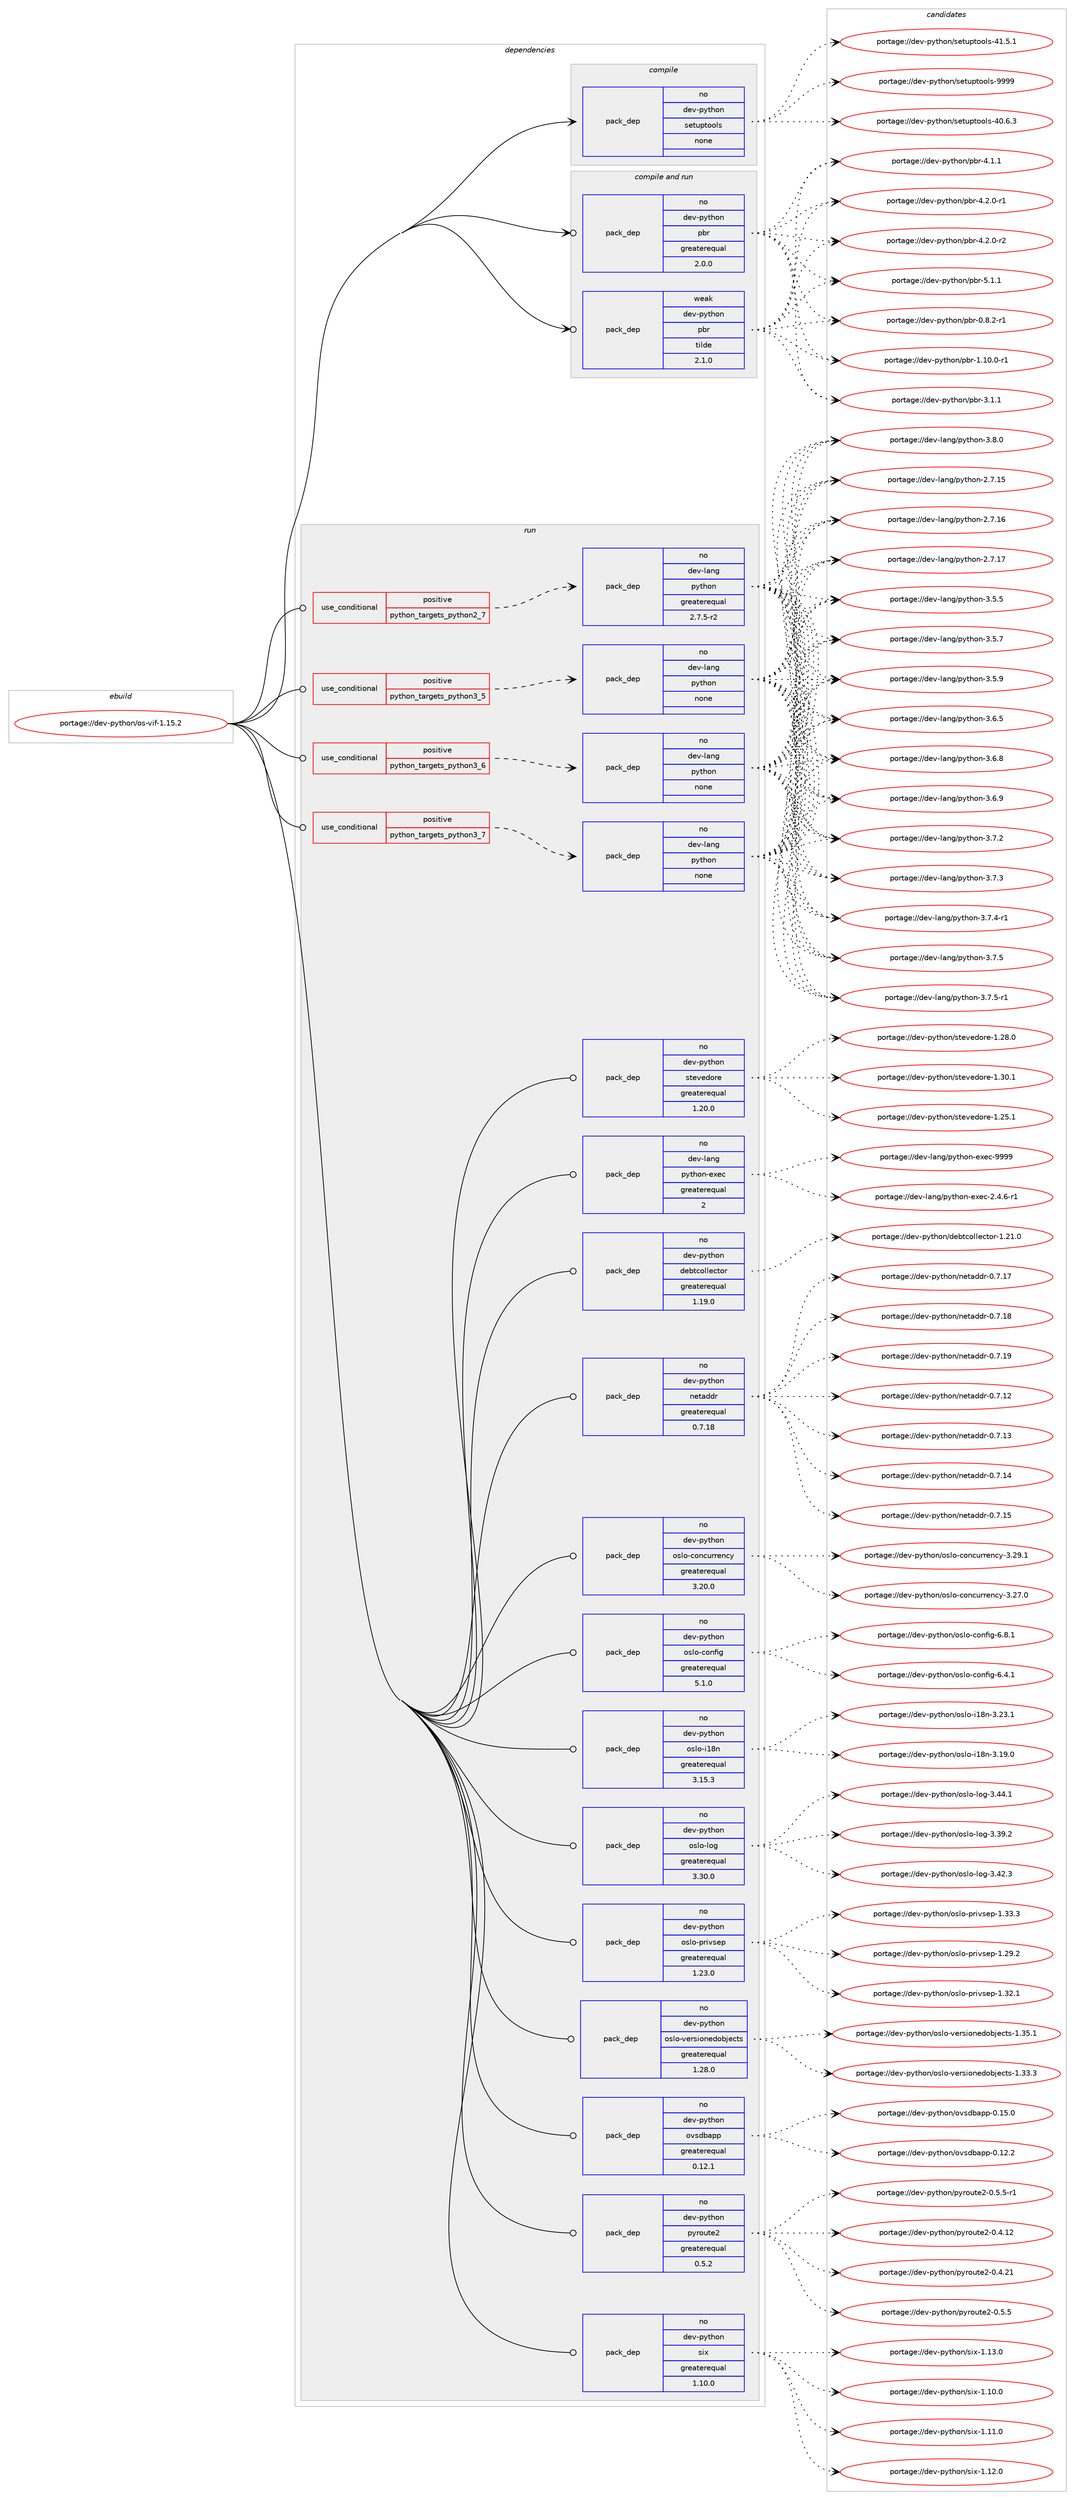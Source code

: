 digraph prolog {

# *************
# Graph options
# *************

newrank=true;
concentrate=true;
compound=true;
graph [rankdir=LR,fontname=Helvetica,fontsize=10,ranksep=1.5];#, ranksep=2.5, nodesep=0.2];
edge  [arrowhead=vee];
node  [fontname=Helvetica,fontsize=10];

# **********
# The ebuild
# **********

subgraph cluster_leftcol {
color=gray;
rank=same;
label=<<i>ebuild</i>>;
id [label="portage://dev-python/os-vif-1.15.2", color=red, width=4, href="../dev-python/os-vif-1.15.2.svg"];
}

# ****************
# The dependencies
# ****************

subgraph cluster_midcol {
color=gray;
label=<<i>dependencies</i>>;
subgraph cluster_compile {
fillcolor="#eeeeee";
style=filled;
label=<<i>compile</i>>;
subgraph pack116955 {
dependency153229 [label=<<TABLE BORDER="0" CELLBORDER="1" CELLSPACING="0" CELLPADDING="4" WIDTH="220"><TR><TD ROWSPAN="6" CELLPADDING="30">pack_dep</TD></TR><TR><TD WIDTH="110">no</TD></TR><TR><TD>dev-python</TD></TR><TR><TD>setuptools</TD></TR><TR><TD>none</TD></TR><TR><TD></TD></TR></TABLE>>, shape=none, color=blue];
}
id:e -> dependency153229:w [weight=20,style="solid",arrowhead="vee"];
}
subgraph cluster_compileandrun {
fillcolor="#eeeeee";
style=filled;
label=<<i>compile and run</i>>;
subgraph pack116956 {
dependency153230 [label=<<TABLE BORDER="0" CELLBORDER="1" CELLSPACING="0" CELLPADDING="4" WIDTH="220"><TR><TD ROWSPAN="6" CELLPADDING="30">pack_dep</TD></TR><TR><TD WIDTH="110">no</TD></TR><TR><TD>dev-python</TD></TR><TR><TD>pbr</TD></TR><TR><TD>greaterequal</TD></TR><TR><TD>2.0.0</TD></TR></TABLE>>, shape=none, color=blue];
}
id:e -> dependency153230:w [weight=20,style="solid",arrowhead="odotvee"];
subgraph pack116957 {
dependency153231 [label=<<TABLE BORDER="0" CELLBORDER="1" CELLSPACING="0" CELLPADDING="4" WIDTH="220"><TR><TD ROWSPAN="6" CELLPADDING="30">pack_dep</TD></TR><TR><TD WIDTH="110">weak</TD></TR><TR><TD>dev-python</TD></TR><TR><TD>pbr</TD></TR><TR><TD>tilde</TD></TR><TR><TD>2.1.0</TD></TR></TABLE>>, shape=none, color=blue];
}
id:e -> dependency153231:w [weight=20,style="solid",arrowhead="odotvee"];
}
subgraph cluster_run {
fillcolor="#eeeeee";
style=filled;
label=<<i>run</i>>;
subgraph cond32947 {
dependency153232 [label=<<TABLE BORDER="0" CELLBORDER="1" CELLSPACING="0" CELLPADDING="4"><TR><TD ROWSPAN="3" CELLPADDING="10">use_conditional</TD></TR><TR><TD>positive</TD></TR><TR><TD>python_targets_python2_7</TD></TR></TABLE>>, shape=none, color=red];
subgraph pack116958 {
dependency153233 [label=<<TABLE BORDER="0" CELLBORDER="1" CELLSPACING="0" CELLPADDING="4" WIDTH="220"><TR><TD ROWSPAN="6" CELLPADDING="30">pack_dep</TD></TR><TR><TD WIDTH="110">no</TD></TR><TR><TD>dev-lang</TD></TR><TR><TD>python</TD></TR><TR><TD>greaterequal</TD></TR><TR><TD>2.7.5-r2</TD></TR></TABLE>>, shape=none, color=blue];
}
dependency153232:e -> dependency153233:w [weight=20,style="dashed",arrowhead="vee"];
}
id:e -> dependency153232:w [weight=20,style="solid",arrowhead="odot"];
subgraph cond32948 {
dependency153234 [label=<<TABLE BORDER="0" CELLBORDER="1" CELLSPACING="0" CELLPADDING="4"><TR><TD ROWSPAN="3" CELLPADDING="10">use_conditional</TD></TR><TR><TD>positive</TD></TR><TR><TD>python_targets_python3_5</TD></TR></TABLE>>, shape=none, color=red];
subgraph pack116959 {
dependency153235 [label=<<TABLE BORDER="0" CELLBORDER="1" CELLSPACING="0" CELLPADDING="4" WIDTH="220"><TR><TD ROWSPAN="6" CELLPADDING="30">pack_dep</TD></TR><TR><TD WIDTH="110">no</TD></TR><TR><TD>dev-lang</TD></TR><TR><TD>python</TD></TR><TR><TD>none</TD></TR><TR><TD></TD></TR></TABLE>>, shape=none, color=blue];
}
dependency153234:e -> dependency153235:w [weight=20,style="dashed",arrowhead="vee"];
}
id:e -> dependency153234:w [weight=20,style="solid",arrowhead="odot"];
subgraph cond32949 {
dependency153236 [label=<<TABLE BORDER="0" CELLBORDER="1" CELLSPACING="0" CELLPADDING="4"><TR><TD ROWSPAN="3" CELLPADDING="10">use_conditional</TD></TR><TR><TD>positive</TD></TR><TR><TD>python_targets_python3_6</TD></TR></TABLE>>, shape=none, color=red];
subgraph pack116960 {
dependency153237 [label=<<TABLE BORDER="0" CELLBORDER="1" CELLSPACING="0" CELLPADDING="4" WIDTH="220"><TR><TD ROWSPAN="6" CELLPADDING="30">pack_dep</TD></TR><TR><TD WIDTH="110">no</TD></TR><TR><TD>dev-lang</TD></TR><TR><TD>python</TD></TR><TR><TD>none</TD></TR><TR><TD></TD></TR></TABLE>>, shape=none, color=blue];
}
dependency153236:e -> dependency153237:w [weight=20,style="dashed",arrowhead="vee"];
}
id:e -> dependency153236:w [weight=20,style="solid",arrowhead="odot"];
subgraph cond32950 {
dependency153238 [label=<<TABLE BORDER="0" CELLBORDER="1" CELLSPACING="0" CELLPADDING="4"><TR><TD ROWSPAN="3" CELLPADDING="10">use_conditional</TD></TR><TR><TD>positive</TD></TR><TR><TD>python_targets_python3_7</TD></TR></TABLE>>, shape=none, color=red];
subgraph pack116961 {
dependency153239 [label=<<TABLE BORDER="0" CELLBORDER="1" CELLSPACING="0" CELLPADDING="4" WIDTH="220"><TR><TD ROWSPAN="6" CELLPADDING="30">pack_dep</TD></TR><TR><TD WIDTH="110">no</TD></TR><TR><TD>dev-lang</TD></TR><TR><TD>python</TD></TR><TR><TD>none</TD></TR><TR><TD></TD></TR></TABLE>>, shape=none, color=blue];
}
dependency153238:e -> dependency153239:w [weight=20,style="dashed",arrowhead="vee"];
}
id:e -> dependency153238:w [weight=20,style="solid",arrowhead="odot"];
subgraph pack116962 {
dependency153240 [label=<<TABLE BORDER="0" CELLBORDER="1" CELLSPACING="0" CELLPADDING="4" WIDTH="220"><TR><TD ROWSPAN="6" CELLPADDING="30">pack_dep</TD></TR><TR><TD WIDTH="110">no</TD></TR><TR><TD>dev-lang</TD></TR><TR><TD>python-exec</TD></TR><TR><TD>greaterequal</TD></TR><TR><TD>2</TD></TR></TABLE>>, shape=none, color=blue];
}
id:e -> dependency153240:w [weight=20,style="solid",arrowhead="odot"];
subgraph pack116963 {
dependency153241 [label=<<TABLE BORDER="0" CELLBORDER="1" CELLSPACING="0" CELLPADDING="4" WIDTH="220"><TR><TD ROWSPAN="6" CELLPADDING="30">pack_dep</TD></TR><TR><TD WIDTH="110">no</TD></TR><TR><TD>dev-python</TD></TR><TR><TD>debtcollector</TD></TR><TR><TD>greaterequal</TD></TR><TR><TD>1.19.0</TD></TR></TABLE>>, shape=none, color=blue];
}
id:e -> dependency153241:w [weight=20,style="solid",arrowhead="odot"];
subgraph pack116964 {
dependency153242 [label=<<TABLE BORDER="0" CELLBORDER="1" CELLSPACING="0" CELLPADDING="4" WIDTH="220"><TR><TD ROWSPAN="6" CELLPADDING="30">pack_dep</TD></TR><TR><TD WIDTH="110">no</TD></TR><TR><TD>dev-python</TD></TR><TR><TD>netaddr</TD></TR><TR><TD>greaterequal</TD></TR><TR><TD>0.7.18</TD></TR></TABLE>>, shape=none, color=blue];
}
id:e -> dependency153242:w [weight=20,style="solid",arrowhead="odot"];
subgraph pack116965 {
dependency153243 [label=<<TABLE BORDER="0" CELLBORDER="1" CELLSPACING="0" CELLPADDING="4" WIDTH="220"><TR><TD ROWSPAN="6" CELLPADDING="30">pack_dep</TD></TR><TR><TD WIDTH="110">no</TD></TR><TR><TD>dev-python</TD></TR><TR><TD>oslo-concurrency</TD></TR><TR><TD>greaterequal</TD></TR><TR><TD>3.20.0</TD></TR></TABLE>>, shape=none, color=blue];
}
id:e -> dependency153243:w [weight=20,style="solid",arrowhead="odot"];
subgraph pack116966 {
dependency153244 [label=<<TABLE BORDER="0" CELLBORDER="1" CELLSPACING="0" CELLPADDING="4" WIDTH="220"><TR><TD ROWSPAN="6" CELLPADDING="30">pack_dep</TD></TR><TR><TD WIDTH="110">no</TD></TR><TR><TD>dev-python</TD></TR><TR><TD>oslo-config</TD></TR><TR><TD>greaterequal</TD></TR><TR><TD>5.1.0</TD></TR></TABLE>>, shape=none, color=blue];
}
id:e -> dependency153244:w [weight=20,style="solid",arrowhead="odot"];
subgraph pack116967 {
dependency153245 [label=<<TABLE BORDER="0" CELLBORDER="1" CELLSPACING="0" CELLPADDING="4" WIDTH="220"><TR><TD ROWSPAN="6" CELLPADDING="30">pack_dep</TD></TR><TR><TD WIDTH="110">no</TD></TR><TR><TD>dev-python</TD></TR><TR><TD>oslo-i18n</TD></TR><TR><TD>greaterequal</TD></TR><TR><TD>3.15.3</TD></TR></TABLE>>, shape=none, color=blue];
}
id:e -> dependency153245:w [weight=20,style="solid",arrowhead="odot"];
subgraph pack116968 {
dependency153246 [label=<<TABLE BORDER="0" CELLBORDER="1" CELLSPACING="0" CELLPADDING="4" WIDTH="220"><TR><TD ROWSPAN="6" CELLPADDING="30">pack_dep</TD></TR><TR><TD WIDTH="110">no</TD></TR><TR><TD>dev-python</TD></TR><TR><TD>oslo-log</TD></TR><TR><TD>greaterequal</TD></TR><TR><TD>3.30.0</TD></TR></TABLE>>, shape=none, color=blue];
}
id:e -> dependency153246:w [weight=20,style="solid",arrowhead="odot"];
subgraph pack116969 {
dependency153247 [label=<<TABLE BORDER="0" CELLBORDER="1" CELLSPACING="0" CELLPADDING="4" WIDTH="220"><TR><TD ROWSPAN="6" CELLPADDING="30">pack_dep</TD></TR><TR><TD WIDTH="110">no</TD></TR><TR><TD>dev-python</TD></TR><TR><TD>oslo-privsep</TD></TR><TR><TD>greaterequal</TD></TR><TR><TD>1.23.0</TD></TR></TABLE>>, shape=none, color=blue];
}
id:e -> dependency153247:w [weight=20,style="solid",arrowhead="odot"];
subgraph pack116970 {
dependency153248 [label=<<TABLE BORDER="0" CELLBORDER="1" CELLSPACING="0" CELLPADDING="4" WIDTH="220"><TR><TD ROWSPAN="6" CELLPADDING="30">pack_dep</TD></TR><TR><TD WIDTH="110">no</TD></TR><TR><TD>dev-python</TD></TR><TR><TD>oslo-versionedobjects</TD></TR><TR><TD>greaterequal</TD></TR><TR><TD>1.28.0</TD></TR></TABLE>>, shape=none, color=blue];
}
id:e -> dependency153248:w [weight=20,style="solid",arrowhead="odot"];
subgraph pack116971 {
dependency153249 [label=<<TABLE BORDER="0" CELLBORDER="1" CELLSPACING="0" CELLPADDING="4" WIDTH="220"><TR><TD ROWSPAN="6" CELLPADDING="30">pack_dep</TD></TR><TR><TD WIDTH="110">no</TD></TR><TR><TD>dev-python</TD></TR><TR><TD>ovsdbapp</TD></TR><TR><TD>greaterequal</TD></TR><TR><TD>0.12.1</TD></TR></TABLE>>, shape=none, color=blue];
}
id:e -> dependency153249:w [weight=20,style="solid",arrowhead="odot"];
subgraph pack116972 {
dependency153250 [label=<<TABLE BORDER="0" CELLBORDER="1" CELLSPACING="0" CELLPADDING="4" WIDTH="220"><TR><TD ROWSPAN="6" CELLPADDING="30">pack_dep</TD></TR><TR><TD WIDTH="110">no</TD></TR><TR><TD>dev-python</TD></TR><TR><TD>pyroute2</TD></TR><TR><TD>greaterequal</TD></TR><TR><TD>0.5.2</TD></TR></TABLE>>, shape=none, color=blue];
}
id:e -> dependency153250:w [weight=20,style="solid",arrowhead="odot"];
subgraph pack116973 {
dependency153251 [label=<<TABLE BORDER="0" CELLBORDER="1" CELLSPACING="0" CELLPADDING="4" WIDTH="220"><TR><TD ROWSPAN="6" CELLPADDING="30">pack_dep</TD></TR><TR><TD WIDTH="110">no</TD></TR><TR><TD>dev-python</TD></TR><TR><TD>six</TD></TR><TR><TD>greaterequal</TD></TR><TR><TD>1.10.0</TD></TR></TABLE>>, shape=none, color=blue];
}
id:e -> dependency153251:w [weight=20,style="solid",arrowhead="odot"];
subgraph pack116974 {
dependency153252 [label=<<TABLE BORDER="0" CELLBORDER="1" CELLSPACING="0" CELLPADDING="4" WIDTH="220"><TR><TD ROWSPAN="6" CELLPADDING="30">pack_dep</TD></TR><TR><TD WIDTH="110">no</TD></TR><TR><TD>dev-python</TD></TR><TR><TD>stevedore</TD></TR><TR><TD>greaterequal</TD></TR><TR><TD>1.20.0</TD></TR></TABLE>>, shape=none, color=blue];
}
id:e -> dependency153252:w [weight=20,style="solid",arrowhead="odot"];
}
}

# **************
# The candidates
# **************

subgraph cluster_choices {
rank=same;
color=gray;
label=<<i>candidates</i>>;

subgraph choice116955 {
color=black;
nodesep=1;
choiceportage100101118451121211161041111104711510111611711211611111110811545524846544651 [label="portage://dev-python/setuptools-40.6.3", color=red, width=4,href="../dev-python/setuptools-40.6.3.svg"];
choiceportage100101118451121211161041111104711510111611711211611111110811545524946534649 [label="portage://dev-python/setuptools-41.5.1", color=red, width=4,href="../dev-python/setuptools-41.5.1.svg"];
choiceportage10010111845112121116104111110471151011161171121161111111081154557575757 [label="portage://dev-python/setuptools-9999", color=red, width=4,href="../dev-python/setuptools-9999.svg"];
dependency153229:e -> choiceportage100101118451121211161041111104711510111611711211611111110811545524846544651:w [style=dotted,weight="100"];
dependency153229:e -> choiceportage100101118451121211161041111104711510111611711211611111110811545524946534649:w [style=dotted,weight="100"];
dependency153229:e -> choiceportage10010111845112121116104111110471151011161171121161111111081154557575757:w [style=dotted,weight="100"];
}
subgraph choice116956 {
color=black;
nodesep=1;
choiceportage1001011184511212111610411111047112981144548465646504511449 [label="portage://dev-python/pbr-0.8.2-r1", color=red, width=4,href="../dev-python/pbr-0.8.2-r1.svg"];
choiceportage100101118451121211161041111104711298114454946494846484511449 [label="portage://dev-python/pbr-1.10.0-r1", color=red, width=4,href="../dev-python/pbr-1.10.0-r1.svg"];
choiceportage100101118451121211161041111104711298114455146494649 [label="portage://dev-python/pbr-3.1.1", color=red, width=4,href="../dev-python/pbr-3.1.1.svg"];
choiceportage100101118451121211161041111104711298114455246494649 [label="portage://dev-python/pbr-4.1.1", color=red, width=4,href="../dev-python/pbr-4.1.1.svg"];
choiceportage1001011184511212111610411111047112981144552465046484511449 [label="portage://dev-python/pbr-4.2.0-r1", color=red, width=4,href="../dev-python/pbr-4.2.0-r1.svg"];
choiceportage1001011184511212111610411111047112981144552465046484511450 [label="portage://dev-python/pbr-4.2.0-r2", color=red, width=4,href="../dev-python/pbr-4.2.0-r2.svg"];
choiceportage100101118451121211161041111104711298114455346494649 [label="portage://dev-python/pbr-5.1.1", color=red, width=4,href="../dev-python/pbr-5.1.1.svg"];
dependency153230:e -> choiceportage1001011184511212111610411111047112981144548465646504511449:w [style=dotted,weight="100"];
dependency153230:e -> choiceportage100101118451121211161041111104711298114454946494846484511449:w [style=dotted,weight="100"];
dependency153230:e -> choiceportage100101118451121211161041111104711298114455146494649:w [style=dotted,weight="100"];
dependency153230:e -> choiceportage100101118451121211161041111104711298114455246494649:w [style=dotted,weight="100"];
dependency153230:e -> choiceportage1001011184511212111610411111047112981144552465046484511449:w [style=dotted,weight="100"];
dependency153230:e -> choiceportage1001011184511212111610411111047112981144552465046484511450:w [style=dotted,weight="100"];
dependency153230:e -> choiceportage100101118451121211161041111104711298114455346494649:w [style=dotted,weight="100"];
}
subgraph choice116957 {
color=black;
nodesep=1;
choiceportage1001011184511212111610411111047112981144548465646504511449 [label="portage://dev-python/pbr-0.8.2-r1", color=red, width=4,href="../dev-python/pbr-0.8.2-r1.svg"];
choiceportage100101118451121211161041111104711298114454946494846484511449 [label="portage://dev-python/pbr-1.10.0-r1", color=red, width=4,href="../dev-python/pbr-1.10.0-r1.svg"];
choiceportage100101118451121211161041111104711298114455146494649 [label="portage://dev-python/pbr-3.1.1", color=red, width=4,href="../dev-python/pbr-3.1.1.svg"];
choiceportage100101118451121211161041111104711298114455246494649 [label="portage://dev-python/pbr-4.1.1", color=red, width=4,href="../dev-python/pbr-4.1.1.svg"];
choiceportage1001011184511212111610411111047112981144552465046484511449 [label="portage://dev-python/pbr-4.2.0-r1", color=red, width=4,href="../dev-python/pbr-4.2.0-r1.svg"];
choiceportage1001011184511212111610411111047112981144552465046484511450 [label="portage://dev-python/pbr-4.2.0-r2", color=red, width=4,href="../dev-python/pbr-4.2.0-r2.svg"];
choiceportage100101118451121211161041111104711298114455346494649 [label="portage://dev-python/pbr-5.1.1", color=red, width=4,href="../dev-python/pbr-5.1.1.svg"];
dependency153231:e -> choiceportage1001011184511212111610411111047112981144548465646504511449:w [style=dotted,weight="100"];
dependency153231:e -> choiceportage100101118451121211161041111104711298114454946494846484511449:w [style=dotted,weight="100"];
dependency153231:e -> choiceportage100101118451121211161041111104711298114455146494649:w [style=dotted,weight="100"];
dependency153231:e -> choiceportage100101118451121211161041111104711298114455246494649:w [style=dotted,weight="100"];
dependency153231:e -> choiceportage1001011184511212111610411111047112981144552465046484511449:w [style=dotted,weight="100"];
dependency153231:e -> choiceportage1001011184511212111610411111047112981144552465046484511450:w [style=dotted,weight="100"];
dependency153231:e -> choiceportage100101118451121211161041111104711298114455346494649:w [style=dotted,weight="100"];
}
subgraph choice116958 {
color=black;
nodesep=1;
choiceportage10010111845108971101034711212111610411111045504655464953 [label="portage://dev-lang/python-2.7.15", color=red, width=4,href="../dev-lang/python-2.7.15.svg"];
choiceportage10010111845108971101034711212111610411111045504655464954 [label="portage://dev-lang/python-2.7.16", color=red, width=4,href="../dev-lang/python-2.7.16.svg"];
choiceportage10010111845108971101034711212111610411111045504655464955 [label="portage://dev-lang/python-2.7.17", color=red, width=4,href="../dev-lang/python-2.7.17.svg"];
choiceportage100101118451089711010347112121116104111110455146534653 [label="portage://dev-lang/python-3.5.5", color=red, width=4,href="../dev-lang/python-3.5.5.svg"];
choiceportage100101118451089711010347112121116104111110455146534655 [label="portage://dev-lang/python-3.5.7", color=red, width=4,href="../dev-lang/python-3.5.7.svg"];
choiceportage100101118451089711010347112121116104111110455146534657 [label="portage://dev-lang/python-3.5.9", color=red, width=4,href="../dev-lang/python-3.5.9.svg"];
choiceportage100101118451089711010347112121116104111110455146544653 [label="portage://dev-lang/python-3.6.5", color=red, width=4,href="../dev-lang/python-3.6.5.svg"];
choiceportage100101118451089711010347112121116104111110455146544656 [label="portage://dev-lang/python-3.6.8", color=red, width=4,href="../dev-lang/python-3.6.8.svg"];
choiceportage100101118451089711010347112121116104111110455146544657 [label="portage://dev-lang/python-3.6.9", color=red, width=4,href="../dev-lang/python-3.6.9.svg"];
choiceportage100101118451089711010347112121116104111110455146554650 [label="portage://dev-lang/python-3.7.2", color=red, width=4,href="../dev-lang/python-3.7.2.svg"];
choiceportage100101118451089711010347112121116104111110455146554651 [label="portage://dev-lang/python-3.7.3", color=red, width=4,href="../dev-lang/python-3.7.3.svg"];
choiceportage1001011184510897110103471121211161041111104551465546524511449 [label="portage://dev-lang/python-3.7.4-r1", color=red, width=4,href="../dev-lang/python-3.7.4-r1.svg"];
choiceportage100101118451089711010347112121116104111110455146554653 [label="portage://dev-lang/python-3.7.5", color=red, width=4,href="../dev-lang/python-3.7.5.svg"];
choiceportage1001011184510897110103471121211161041111104551465546534511449 [label="portage://dev-lang/python-3.7.5-r1", color=red, width=4,href="../dev-lang/python-3.7.5-r1.svg"];
choiceportage100101118451089711010347112121116104111110455146564648 [label="portage://dev-lang/python-3.8.0", color=red, width=4,href="../dev-lang/python-3.8.0.svg"];
dependency153233:e -> choiceportage10010111845108971101034711212111610411111045504655464953:w [style=dotted,weight="100"];
dependency153233:e -> choiceportage10010111845108971101034711212111610411111045504655464954:w [style=dotted,weight="100"];
dependency153233:e -> choiceportage10010111845108971101034711212111610411111045504655464955:w [style=dotted,weight="100"];
dependency153233:e -> choiceportage100101118451089711010347112121116104111110455146534653:w [style=dotted,weight="100"];
dependency153233:e -> choiceportage100101118451089711010347112121116104111110455146534655:w [style=dotted,weight="100"];
dependency153233:e -> choiceportage100101118451089711010347112121116104111110455146534657:w [style=dotted,weight="100"];
dependency153233:e -> choiceportage100101118451089711010347112121116104111110455146544653:w [style=dotted,weight="100"];
dependency153233:e -> choiceportage100101118451089711010347112121116104111110455146544656:w [style=dotted,weight="100"];
dependency153233:e -> choiceportage100101118451089711010347112121116104111110455146544657:w [style=dotted,weight="100"];
dependency153233:e -> choiceportage100101118451089711010347112121116104111110455146554650:w [style=dotted,weight="100"];
dependency153233:e -> choiceportage100101118451089711010347112121116104111110455146554651:w [style=dotted,weight="100"];
dependency153233:e -> choiceportage1001011184510897110103471121211161041111104551465546524511449:w [style=dotted,weight="100"];
dependency153233:e -> choiceportage100101118451089711010347112121116104111110455146554653:w [style=dotted,weight="100"];
dependency153233:e -> choiceportage1001011184510897110103471121211161041111104551465546534511449:w [style=dotted,weight="100"];
dependency153233:e -> choiceportage100101118451089711010347112121116104111110455146564648:w [style=dotted,weight="100"];
}
subgraph choice116959 {
color=black;
nodesep=1;
choiceportage10010111845108971101034711212111610411111045504655464953 [label="portage://dev-lang/python-2.7.15", color=red, width=4,href="../dev-lang/python-2.7.15.svg"];
choiceportage10010111845108971101034711212111610411111045504655464954 [label="portage://dev-lang/python-2.7.16", color=red, width=4,href="../dev-lang/python-2.7.16.svg"];
choiceportage10010111845108971101034711212111610411111045504655464955 [label="portage://dev-lang/python-2.7.17", color=red, width=4,href="../dev-lang/python-2.7.17.svg"];
choiceportage100101118451089711010347112121116104111110455146534653 [label="portage://dev-lang/python-3.5.5", color=red, width=4,href="../dev-lang/python-3.5.5.svg"];
choiceportage100101118451089711010347112121116104111110455146534655 [label="portage://dev-lang/python-3.5.7", color=red, width=4,href="../dev-lang/python-3.5.7.svg"];
choiceportage100101118451089711010347112121116104111110455146534657 [label="portage://dev-lang/python-3.5.9", color=red, width=4,href="../dev-lang/python-3.5.9.svg"];
choiceportage100101118451089711010347112121116104111110455146544653 [label="portage://dev-lang/python-3.6.5", color=red, width=4,href="../dev-lang/python-3.6.5.svg"];
choiceportage100101118451089711010347112121116104111110455146544656 [label="portage://dev-lang/python-3.6.8", color=red, width=4,href="../dev-lang/python-3.6.8.svg"];
choiceportage100101118451089711010347112121116104111110455146544657 [label="portage://dev-lang/python-3.6.9", color=red, width=4,href="../dev-lang/python-3.6.9.svg"];
choiceportage100101118451089711010347112121116104111110455146554650 [label="portage://dev-lang/python-3.7.2", color=red, width=4,href="../dev-lang/python-3.7.2.svg"];
choiceportage100101118451089711010347112121116104111110455146554651 [label="portage://dev-lang/python-3.7.3", color=red, width=4,href="../dev-lang/python-3.7.3.svg"];
choiceportage1001011184510897110103471121211161041111104551465546524511449 [label="portage://dev-lang/python-3.7.4-r1", color=red, width=4,href="../dev-lang/python-3.7.4-r1.svg"];
choiceportage100101118451089711010347112121116104111110455146554653 [label="portage://dev-lang/python-3.7.5", color=red, width=4,href="../dev-lang/python-3.7.5.svg"];
choiceportage1001011184510897110103471121211161041111104551465546534511449 [label="portage://dev-lang/python-3.7.5-r1", color=red, width=4,href="../dev-lang/python-3.7.5-r1.svg"];
choiceportage100101118451089711010347112121116104111110455146564648 [label="portage://dev-lang/python-3.8.0", color=red, width=4,href="../dev-lang/python-3.8.0.svg"];
dependency153235:e -> choiceportage10010111845108971101034711212111610411111045504655464953:w [style=dotted,weight="100"];
dependency153235:e -> choiceportage10010111845108971101034711212111610411111045504655464954:w [style=dotted,weight="100"];
dependency153235:e -> choiceportage10010111845108971101034711212111610411111045504655464955:w [style=dotted,weight="100"];
dependency153235:e -> choiceportage100101118451089711010347112121116104111110455146534653:w [style=dotted,weight="100"];
dependency153235:e -> choiceportage100101118451089711010347112121116104111110455146534655:w [style=dotted,weight="100"];
dependency153235:e -> choiceportage100101118451089711010347112121116104111110455146534657:w [style=dotted,weight="100"];
dependency153235:e -> choiceportage100101118451089711010347112121116104111110455146544653:w [style=dotted,weight="100"];
dependency153235:e -> choiceportage100101118451089711010347112121116104111110455146544656:w [style=dotted,weight="100"];
dependency153235:e -> choiceportage100101118451089711010347112121116104111110455146544657:w [style=dotted,weight="100"];
dependency153235:e -> choiceportage100101118451089711010347112121116104111110455146554650:w [style=dotted,weight="100"];
dependency153235:e -> choiceportage100101118451089711010347112121116104111110455146554651:w [style=dotted,weight="100"];
dependency153235:e -> choiceportage1001011184510897110103471121211161041111104551465546524511449:w [style=dotted,weight="100"];
dependency153235:e -> choiceportage100101118451089711010347112121116104111110455146554653:w [style=dotted,weight="100"];
dependency153235:e -> choiceportage1001011184510897110103471121211161041111104551465546534511449:w [style=dotted,weight="100"];
dependency153235:e -> choiceportage100101118451089711010347112121116104111110455146564648:w [style=dotted,weight="100"];
}
subgraph choice116960 {
color=black;
nodesep=1;
choiceportage10010111845108971101034711212111610411111045504655464953 [label="portage://dev-lang/python-2.7.15", color=red, width=4,href="../dev-lang/python-2.7.15.svg"];
choiceportage10010111845108971101034711212111610411111045504655464954 [label="portage://dev-lang/python-2.7.16", color=red, width=4,href="../dev-lang/python-2.7.16.svg"];
choiceportage10010111845108971101034711212111610411111045504655464955 [label="portage://dev-lang/python-2.7.17", color=red, width=4,href="../dev-lang/python-2.7.17.svg"];
choiceportage100101118451089711010347112121116104111110455146534653 [label="portage://dev-lang/python-3.5.5", color=red, width=4,href="../dev-lang/python-3.5.5.svg"];
choiceportage100101118451089711010347112121116104111110455146534655 [label="portage://dev-lang/python-3.5.7", color=red, width=4,href="../dev-lang/python-3.5.7.svg"];
choiceportage100101118451089711010347112121116104111110455146534657 [label="portage://dev-lang/python-3.5.9", color=red, width=4,href="../dev-lang/python-3.5.9.svg"];
choiceportage100101118451089711010347112121116104111110455146544653 [label="portage://dev-lang/python-3.6.5", color=red, width=4,href="../dev-lang/python-3.6.5.svg"];
choiceportage100101118451089711010347112121116104111110455146544656 [label="portage://dev-lang/python-3.6.8", color=red, width=4,href="../dev-lang/python-3.6.8.svg"];
choiceportage100101118451089711010347112121116104111110455146544657 [label="portage://dev-lang/python-3.6.9", color=red, width=4,href="../dev-lang/python-3.6.9.svg"];
choiceportage100101118451089711010347112121116104111110455146554650 [label="portage://dev-lang/python-3.7.2", color=red, width=4,href="../dev-lang/python-3.7.2.svg"];
choiceportage100101118451089711010347112121116104111110455146554651 [label="portage://dev-lang/python-3.7.3", color=red, width=4,href="../dev-lang/python-3.7.3.svg"];
choiceportage1001011184510897110103471121211161041111104551465546524511449 [label="portage://dev-lang/python-3.7.4-r1", color=red, width=4,href="../dev-lang/python-3.7.4-r1.svg"];
choiceportage100101118451089711010347112121116104111110455146554653 [label="portage://dev-lang/python-3.7.5", color=red, width=4,href="../dev-lang/python-3.7.5.svg"];
choiceportage1001011184510897110103471121211161041111104551465546534511449 [label="portage://dev-lang/python-3.7.5-r1", color=red, width=4,href="../dev-lang/python-3.7.5-r1.svg"];
choiceportage100101118451089711010347112121116104111110455146564648 [label="portage://dev-lang/python-3.8.0", color=red, width=4,href="../dev-lang/python-3.8.0.svg"];
dependency153237:e -> choiceportage10010111845108971101034711212111610411111045504655464953:w [style=dotted,weight="100"];
dependency153237:e -> choiceportage10010111845108971101034711212111610411111045504655464954:w [style=dotted,weight="100"];
dependency153237:e -> choiceportage10010111845108971101034711212111610411111045504655464955:w [style=dotted,weight="100"];
dependency153237:e -> choiceportage100101118451089711010347112121116104111110455146534653:w [style=dotted,weight="100"];
dependency153237:e -> choiceportage100101118451089711010347112121116104111110455146534655:w [style=dotted,weight="100"];
dependency153237:e -> choiceportage100101118451089711010347112121116104111110455146534657:w [style=dotted,weight="100"];
dependency153237:e -> choiceportage100101118451089711010347112121116104111110455146544653:w [style=dotted,weight="100"];
dependency153237:e -> choiceportage100101118451089711010347112121116104111110455146544656:w [style=dotted,weight="100"];
dependency153237:e -> choiceportage100101118451089711010347112121116104111110455146544657:w [style=dotted,weight="100"];
dependency153237:e -> choiceportage100101118451089711010347112121116104111110455146554650:w [style=dotted,weight="100"];
dependency153237:e -> choiceportage100101118451089711010347112121116104111110455146554651:w [style=dotted,weight="100"];
dependency153237:e -> choiceportage1001011184510897110103471121211161041111104551465546524511449:w [style=dotted,weight="100"];
dependency153237:e -> choiceportage100101118451089711010347112121116104111110455146554653:w [style=dotted,weight="100"];
dependency153237:e -> choiceportage1001011184510897110103471121211161041111104551465546534511449:w [style=dotted,weight="100"];
dependency153237:e -> choiceportage100101118451089711010347112121116104111110455146564648:w [style=dotted,weight="100"];
}
subgraph choice116961 {
color=black;
nodesep=1;
choiceportage10010111845108971101034711212111610411111045504655464953 [label="portage://dev-lang/python-2.7.15", color=red, width=4,href="../dev-lang/python-2.7.15.svg"];
choiceportage10010111845108971101034711212111610411111045504655464954 [label="portage://dev-lang/python-2.7.16", color=red, width=4,href="../dev-lang/python-2.7.16.svg"];
choiceportage10010111845108971101034711212111610411111045504655464955 [label="portage://dev-lang/python-2.7.17", color=red, width=4,href="../dev-lang/python-2.7.17.svg"];
choiceportage100101118451089711010347112121116104111110455146534653 [label="portage://dev-lang/python-3.5.5", color=red, width=4,href="../dev-lang/python-3.5.5.svg"];
choiceportage100101118451089711010347112121116104111110455146534655 [label="portage://dev-lang/python-3.5.7", color=red, width=4,href="../dev-lang/python-3.5.7.svg"];
choiceportage100101118451089711010347112121116104111110455146534657 [label="portage://dev-lang/python-3.5.9", color=red, width=4,href="../dev-lang/python-3.5.9.svg"];
choiceportage100101118451089711010347112121116104111110455146544653 [label="portage://dev-lang/python-3.6.5", color=red, width=4,href="../dev-lang/python-3.6.5.svg"];
choiceportage100101118451089711010347112121116104111110455146544656 [label="portage://dev-lang/python-3.6.8", color=red, width=4,href="../dev-lang/python-3.6.8.svg"];
choiceportage100101118451089711010347112121116104111110455146544657 [label="portage://dev-lang/python-3.6.9", color=red, width=4,href="../dev-lang/python-3.6.9.svg"];
choiceportage100101118451089711010347112121116104111110455146554650 [label="portage://dev-lang/python-3.7.2", color=red, width=4,href="../dev-lang/python-3.7.2.svg"];
choiceportage100101118451089711010347112121116104111110455146554651 [label="portage://dev-lang/python-3.7.3", color=red, width=4,href="../dev-lang/python-3.7.3.svg"];
choiceportage1001011184510897110103471121211161041111104551465546524511449 [label="portage://dev-lang/python-3.7.4-r1", color=red, width=4,href="../dev-lang/python-3.7.4-r1.svg"];
choiceportage100101118451089711010347112121116104111110455146554653 [label="portage://dev-lang/python-3.7.5", color=red, width=4,href="../dev-lang/python-3.7.5.svg"];
choiceportage1001011184510897110103471121211161041111104551465546534511449 [label="portage://dev-lang/python-3.7.5-r1", color=red, width=4,href="../dev-lang/python-3.7.5-r1.svg"];
choiceportage100101118451089711010347112121116104111110455146564648 [label="portage://dev-lang/python-3.8.0", color=red, width=4,href="../dev-lang/python-3.8.0.svg"];
dependency153239:e -> choiceportage10010111845108971101034711212111610411111045504655464953:w [style=dotted,weight="100"];
dependency153239:e -> choiceportage10010111845108971101034711212111610411111045504655464954:w [style=dotted,weight="100"];
dependency153239:e -> choiceportage10010111845108971101034711212111610411111045504655464955:w [style=dotted,weight="100"];
dependency153239:e -> choiceportage100101118451089711010347112121116104111110455146534653:w [style=dotted,weight="100"];
dependency153239:e -> choiceportage100101118451089711010347112121116104111110455146534655:w [style=dotted,weight="100"];
dependency153239:e -> choiceportage100101118451089711010347112121116104111110455146534657:w [style=dotted,weight="100"];
dependency153239:e -> choiceportage100101118451089711010347112121116104111110455146544653:w [style=dotted,weight="100"];
dependency153239:e -> choiceportage100101118451089711010347112121116104111110455146544656:w [style=dotted,weight="100"];
dependency153239:e -> choiceportage100101118451089711010347112121116104111110455146544657:w [style=dotted,weight="100"];
dependency153239:e -> choiceportage100101118451089711010347112121116104111110455146554650:w [style=dotted,weight="100"];
dependency153239:e -> choiceportage100101118451089711010347112121116104111110455146554651:w [style=dotted,weight="100"];
dependency153239:e -> choiceportage1001011184510897110103471121211161041111104551465546524511449:w [style=dotted,weight="100"];
dependency153239:e -> choiceportage100101118451089711010347112121116104111110455146554653:w [style=dotted,weight="100"];
dependency153239:e -> choiceportage1001011184510897110103471121211161041111104551465546534511449:w [style=dotted,weight="100"];
dependency153239:e -> choiceportage100101118451089711010347112121116104111110455146564648:w [style=dotted,weight="100"];
}
subgraph choice116962 {
color=black;
nodesep=1;
choiceportage10010111845108971101034711212111610411111045101120101994550465246544511449 [label="portage://dev-lang/python-exec-2.4.6-r1", color=red, width=4,href="../dev-lang/python-exec-2.4.6-r1.svg"];
choiceportage10010111845108971101034711212111610411111045101120101994557575757 [label="portage://dev-lang/python-exec-9999", color=red, width=4,href="../dev-lang/python-exec-9999.svg"];
dependency153240:e -> choiceportage10010111845108971101034711212111610411111045101120101994550465246544511449:w [style=dotted,weight="100"];
dependency153240:e -> choiceportage10010111845108971101034711212111610411111045101120101994557575757:w [style=dotted,weight="100"];
}
subgraph choice116963 {
color=black;
nodesep=1;
choiceportage100101118451121211161041111104710010198116991111081081019911611111445494650494648 [label="portage://dev-python/debtcollector-1.21.0", color=red, width=4,href="../dev-python/debtcollector-1.21.0.svg"];
dependency153241:e -> choiceportage100101118451121211161041111104710010198116991111081081019911611111445494650494648:w [style=dotted,weight="100"];
}
subgraph choice116964 {
color=black;
nodesep=1;
choiceportage10010111845112121116104111110471101011169710010011445484655464950 [label="portage://dev-python/netaddr-0.7.12", color=red, width=4,href="../dev-python/netaddr-0.7.12.svg"];
choiceportage10010111845112121116104111110471101011169710010011445484655464951 [label="portage://dev-python/netaddr-0.7.13", color=red, width=4,href="../dev-python/netaddr-0.7.13.svg"];
choiceportage10010111845112121116104111110471101011169710010011445484655464952 [label="portage://dev-python/netaddr-0.7.14", color=red, width=4,href="../dev-python/netaddr-0.7.14.svg"];
choiceportage10010111845112121116104111110471101011169710010011445484655464953 [label="portage://dev-python/netaddr-0.7.15", color=red, width=4,href="../dev-python/netaddr-0.7.15.svg"];
choiceportage10010111845112121116104111110471101011169710010011445484655464955 [label="portage://dev-python/netaddr-0.7.17", color=red, width=4,href="../dev-python/netaddr-0.7.17.svg"];
choiceportage10010111845112121116104111110471101011169710010011445484655464956 [label="portage://dev-python/netaddr-0.7.18", color=red, width=4,href="../dev-python/netaddr-0.7.18.svg"];
choiceportage10010111845112121116104111110471101011169710010011445484655464957 [label="portage://dev-python/netaddr-0.7.19", color=red, width=4,href="../dev-python/netaddr-0.7.19.svg"];
dependency153242:e -> choiceportage10010111845112121116104111110471101011169710010011445484655464950:w [style=dotted,weight="100"];
dependency153242:e -> choiceportage10010111845112121116104111110471101011169710010011445484655464951:w [style=dotted,weight="100"];
dependency153242:e -> choiceportage10010111845112121116104111110471101011169710010011445484655464952:w [style=dotted,weight="100"];
dependency153242:e -> choiceportage10010111845112121116104111110471101011169710010011445484655464953:w [style=dotted,weight="100"];
dependency153242:e -> choiceportage10010111845112121116104111110471101011169710010011445484655464955:w [style=dotted,weight="100"];
dependency153242:e -> choiceportage10010111845112121116104111110471101011169710010011445484655464956:w [style=dotted,weight="100"];
dependency153242:e -> choiceportage10010111845112121116104111110471101011169710010011445484655464957:w [style=dotted,weight="100"];
}
subgraph choice116965 {
color=black;
nodesep=1;
choiceportage10010111845112121116104111110471111151081114599111110991171141141011109912145514650554648 [label="portage://dev-python/oslo-concurrency-3.27.0", color=red, width=4,href="../dev-python/oslo-concurrency-3.27.0.svg"];
choiceportage10010111845112121116104111110471111151081114599111110991171141141011109912145514650574649 [label="portage://dev-python/oslo-concurrency-3.29.1", color=red, width=4,href="../dev-python/oslo-concurrency-3.29.1.svg"];
dependency153243:e -> choiceportage10010111845112121116104111110471111151081114599111110991171141141011109912145514650554648:w [style=dotted,weight="100"];
dependency153243:e -> choiceportage10010111845112121116104111110471111151081114599111110991171141141011109912145514650574649:w [style=dotted,weight="100"];
}
subgraph choice116966 {
color=black;
nodesep=1;
choiceportage10010111845112121116104111110471111151081114599111110102105103455446524649 [label="portage://dev-python/oslo-config-6.4.1", color=red, width=4,href="../dev-python/oslo-config-6.4.1.svg"];
choiceportage10010111845112121116104111110471111151081114599111110102105103455446564649 [label="portage://dev-python/oslo-config-6.8.1", color=red, width=4,href="../dev-python/oslo-config-6.8.1.svg"];
dependency153244:e -> choiceportage10010111845112121116104111110471111151081114599111110102105103455446524649:w [style=dotted,weight="100"];
dependency153244:e -> choiceportage10010111845112121116104111110471111151081114599111110102105103455446564649:w [style=dotted,weight="100"];
}
subgraph choice116967 {
color=black;
nodesep=1;
choiceportage100101118451121211161041111104711111510811145105495611045514649574648 [label="portage://dev-python/oslo-i18n-3.19.0", color=red, width=4,href="../dev-python/oslo-i18n-3.19.0.svg"];
choiceportage100101118451121211161041111104711111510811145105495611045514650514649 [label="portage://dev-python/oslo-i18n-3.23.1", color=red, width=4,href="../dev-python/oslo-i18n-3.23.1.svg"];
dependency153245:e -> choiceportage100101118451121211161041111104711111510811145105495611045514649574648:w [style=dotted,weight="100"];
dependency153245:e -> choiceportage100101118451121211161041111104711111510811145105495611045514650514649:w [style=dotted,weight="100"];
}
subgraph choice116968 {
color=black;
nodesep=1;
choiceportage10010111845112121116104111110471111151081114510811110345514651574650 [label="portage://dev-python/oslo-log-3.39.2", color=red, width=4,href="../dev-python/oslo-log-3.39.2.svg"];
choiceportage10010111845112121116104111110471111151081114510811110345514652504651 [label="portage://dev-python/oslo-log-3.42.3", color=red, width=4,href="../dev-python/oslo-log-3.42.3.svg"];
choiceportage10010111845112121116104111110471111151081114510811110345514652524649 [label="portage://dev-python/oslo-log-3.44.1", color=red, width=4,href="../dev-python/oslo-log-3.44.1.svg"];
dependency153246:e -> choiceportage10010111845112121116104111110471111151081114510811110345514651574650:w [style=dotted,weight="100"];
dependency153246:e -> choiceportage10010111845112121116104111110471111151081114510811110345514652504651:w [style=dotted,weight="100"];
dependency153246:e -> choiceportage10010111845112121116104111110471111151081114510811110345514652524649:w [style=dotted,weight="100"];
}
subgraph choice116969 {
color=black;
nodesep=1;
choiceportage10010111845112121116104111110471111151081114511211410511811510111245494650574650 [label="portage://dev-python/oslo-privsep-1.29.2", color=red, width=4,href="../dev-python/oslo-privsep-1.29.2.svg"];
choiceportage10010111845112121116104111110471111151081114511211410511811510111245494651504649 [label="portage://dev-python/oslo-privsep-1.32.1", color=red, width=4,href="../dev-python/oslo-privsep-1.32.1.svg"];
choiceportage10010111845112121116104111110471111151081114511211410511811510111245494651514651 [label="portage://dev-python/oslo-privsep-1.33.3", color=red, width=4,href="../dev-python/oslo-privsep-1.33.3.svg"];
dependency153247:e -> choiceportage10010111845112121116104111110471111151081114511211410511811510111245494650574650:w [style=dotted,weight="100"];
dependency153247:e -> choiceportage10010111845112121116104111110471111151081114511211410511811510111245494651504649:w [style=dotted,weight="100"];
dependency153247:e -> choiceportage10010111845112121116104111110471111151081114511211410511811510111245494651514651:w [style=dotted,weight="100"];
}
subgraph choice116970 {
color=black;
nodesep=1;
choiceportage100101118451121211161041111104711111510811145118101114115105111110101100111981061019911611545494651514651 [label="portage://dev-python/oslo-versionedobjects-1.33.3", color=red, width=4,href="../dev-python/oslo-versionedobjects-1.33.3.svg"];
choiceportage100101118451121211161041111104711111510811145118101114115105111110101100111981061019911611545494651534649 [label="portage://dev-python/oslo-versionedobjects-1.35.1", color=red, width=4,href="../dev-python/oslo-versionedobjects-1.35.1.svg"];
dependency153248:e -> choiceportage100101118451121211161041111104711111510811145118101114115105111110101100111981061019911611545494651514651:w [style=dotted,weight="100"];
dependency153248:e -> choiceportage100101118451121211161041111104711111510811145118101114115105111110101100111981061019911611545494651534649:w [style=dotted,weight="100"];
}
subgraph choice116971 {
color=black;
nodesep=1;
choiceportage1001011184511212111610411111047111118115100989711211245484649504650 [label="portage://dev-python/ovsdbapp-0.12.2", color=red, width=4,href="../dev-python/ovsdbapp-0.12.2.svg"];
choiceportage1001011184511212111610411111047111118115100989711211245484649534648 [label="portage://dev-python/ovsdbapp-0.15.0", color=red, width=4,href="../dev-python/ovsdbapp-0.15.0.svg"];
dependency153249:e -> choiceportage1001011184511212111610411111047111118115100989711211245484649504650:w [style=dotted,weight="100"];
dependency153249:e -> choiceportage1001011184511212111610411111047111118115100989711211245484649534648:w [style=dotted,weight="100"];
}
subgraph choice116972 {
color=black;
nodesep=1;
choiceportage10010111845112121116104111110471121211141111171161015045484652464950 [label="portage://dev-python/pyroute2-0.4.12", color=red, width=4,href="../dev-python/pyroute2-0.4.12.svg"];
choiceportage10010111845112121116104111110471121211141111171161015045484652465049 [label="portage://dev-python/pyroute2-0.4.21", color=red, width=4,href="../dev-python/pyroute2-0.4.21.svg"];
choiceportage100101118451121211161041111104711212111411111711610150454846534653 [label="portage://dev-python/pyroute2-0.5.5", color=red, width=4,href="../dev-python/pyroute2-0.5.5.svg"];
choiceportage1001011184511212111610411111047112121114111117116101504548465346534511449 [label="portage://dev-python/pyroute2-0.5.5-r1", color=red, width=4,href="../dev-python/pyroute2-0.5.5-r1.svg"];
dependency153250:e -> choiceportage10010111845112121116104111110471121211141111171161015045484652464950:w [style=dotted,weight="100"];
dependency153250:e -> choiceportage10010111845112121116104111110471121211141111171161015045484652465049:w [style=dotted,weight="100"];
dependency153250:e -> choiceportage100101118451121211161041111104711212111411111711610150454846534653:w [style=dotted,weight="100"];
dependency153250:e -> choiceportage1001011184511212111610411111047112121114111117116101504548465346534511449:w [style=dotted,weight="100"];
}
subgraph choice116973 {
color=black;
nodesep=1;
choiceportage100101118451121211161041111104711510512045494649484648 [label="portage://dev-python/six-1.10.0", color=red, width=4,href="../dev-python/six-1.10.0.svg"];
choiceportage100101118451121211161041111104711510512045494649494648 [label="portage://dev-python/six-1.11.0", color=red, width=4,href="../dev-python/six-1.11.0.svg"];
choiceportage100101118451121211161041111104711510512045494649504648 [label="portage://dev-python/six-1.12.0", color=red, width=4,href="../dev-python/six-1.12.0.svg"];
choiceportage100101118451121211161041111104711510512045494649514648 [label="portage://dev-python/six-1.13.0", color=red, width=4,href="../dev-python/six-1.13.0.svg"];
dependency153251:e -> choiceportage100101118451121211161041111104711510512045494649484648:w [style=dotted,weight="100"];
dependency153251:e -> choiceportage100101118451121211161041111104711510512045494649494648:w [style=dotted,weight="100"];
dependency153251:e -> choiceportage100101118451121211161041111104711510512045494649504648:w [style=dotted,weight="100"];
dependency153251:e -> choiceportage100101118451121211161041111104711510512045494649514648:w [style=dotted,weight="100"];
}
subgraph choice116974 {
color=black;
nodesep=1;
choiceportage100101118451121211161041111104711511610111810110011111410145494650534649 [label="portage://dev-python/stevedore-1.25.1", color=red, width=4,href="../dev-python/stevedore-1.25.1.svg"];
choiceportage100101118451121211161041111104711511610111810110011111410145494650564648 [label="portage://dev-python/stevedore-1.28.0", color=red, width=4,href="../dev-python/stevedore-1.28.0.svg"];
choiceportage100101118451121211161041111104711511610111810110011111410145494651484649 [label="portage://dev-python/stevedore-1.30.1", color=red, width=4,href="../dev-python/stevedore-1.30.1.svg"];
dependency153252:e -> choiceportage100101118451121211161041111104711511610111810110011111410145494650534649:w [style=dotted,weight="100"];
dependency153252:e -> choiceportage100101118451121211161041111104711511610111810110011111410145494650564648:w [style=dotted,weight="100"];
dependency153252:e -> choiceportage100101118451121211161041111104711511610111810110011111410145494651484649:w [style=dotted,weight="100"];
}
}

}
